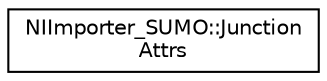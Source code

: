digraph "Graphical Class Hierarchy"
{
  edge [fontname="Helvetica",fontsize="10",labelfontname="Helvetica",labelfontsize="10"];
  node [fontname="Helvetica",fontsize="10",shape=record];
  rankdir="LR";
  Node0 [label="NIImporter_SUMO::Junction\lAttrs",height=0.2,width=0.4,color="black", fillcolor="white", style="filled",URL="$d2/d8c/struct_n_i_importer___s_u_m_o_1_1_junction_attrs.html",tooltip="Describes the values found in a junction. "];
}
